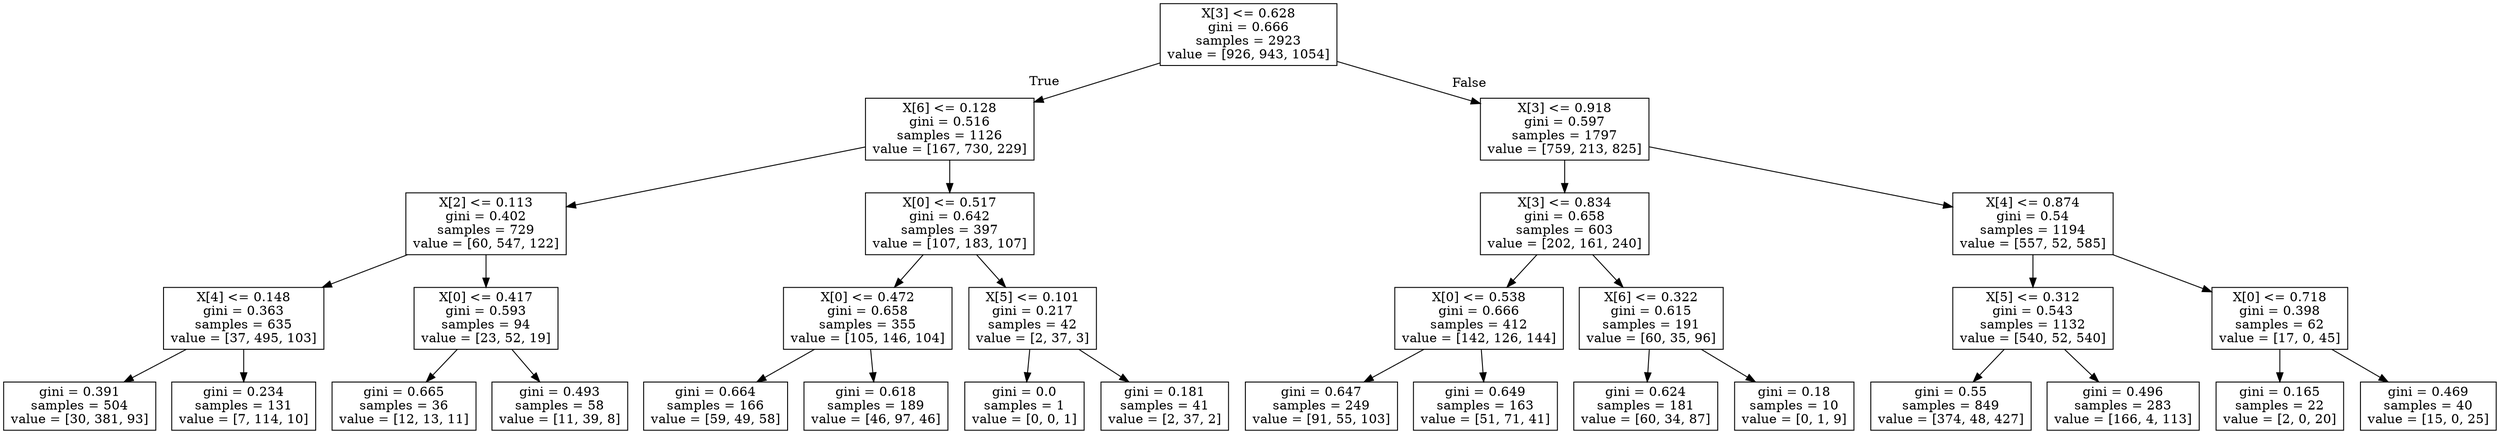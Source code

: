 digraph Tree {
node [shape=box] ;
0 [label="X[3] <= 0.628\ngini = 0.666\nsamples = 2923\nvalue = [926, 943, 1054]"] ;
1 [label="X[6] <= 0.128\ngini = 0.516\nsamples = 1126\nvalue = [167, 730, 229]"] ;
0 -> 1 [labeldistance=2.5, labelangle=45, headlabel="True"] ;
2 [label="X[2] <= 0.113\ngini = 0.402\nsamples = 729\nvalue = [60, 547, 122]"] ;
1 -> 2 ;
3 [label="X[4] <= 0.148\ngini = 0.363\nsamples = 635\nvalue = [37, 495, 103]"] ;
2 -> 3 ;
4 [label="gini = 0.391\nsamples = 504\nvalue = [30, 381, 93]"] ;
3 -> 4 ;
5 [label="gini = 0.234\nsamples = 131\nvalue = [7, 114, 10]"] ;
3 -> 5 ;
6 [label="X[0] <= 0.417\ngini = 0.593\nsamples = 94\nvalue = [23, 52, 19]"] ;
2 -> 6 ;
7 [label="gini = 0.665\nsamples = 36\nvalue = [12, 13, 11]"] ;
6 -> 7 ;
8 [label="gini = 0.493\nsamples = 58\nvalue = [11, 39, 8]"] ;
6 -> 8 ;
9 [label="X[0] <= 0.517\ngini = 0.642\nsamples = 397\nvalue = [107, 183, 107]"] ;
1 -> 9 ;
10 [label="X[0] <= 0.472\ngini = 0.658\nsamples = 355\nvalue = [105, 146, 104]"] ;
9 -> 10 ;
11 [label="gini = 0.664\nsamples = 166\nvalue = [59, 49, 58]"] ;
10 -> 11 ;
12 [label="gini = 0.618\nsamples = 189\nvalue = [46, 97, 46]"] ;
10 -> 12 ;
13 [label="X[5] <= 0.101\ngini = 0.217\nsamples = 42\nvalue = [2, 37, 3]"] ;
9 -> 13 ;
14 [label="gini = 0.0\nsamples = 1\nvalue = [0, 0, 1]"] ;
13 -> 14 ;
15 [label="gini = 0.181\nsamples = 41\nvalue = [2, 37, 2]"] ;
13 -> 15 ;
16 [label="X[3] <= 0.918\ngini = 0.597\nsamples = 1797\nvalue = [759, 213, 825]"] ;
0 -> 16 [labeldistance=2.5, labelangle=-45, headlabel="False"] ;
17 [label="X[3] <= 0.834\ngini = 0.658\nsamples = 603\nvalue = [202, 161, 240]"] ;
16 -> 17 ;
18 [label="X[0] <= 0.538\ngini = 0.666\nsamples = 412\nvalue = [142, 126, 144]"] ;
17 -> 18 ;
19 [label="gini = 0.647\nsamples = 249\nvalue = [91, 55, 103]"] ;
18 -> 19 ;
20 [label="gini = 0.649\nsamples = 163\nvalue = [51, 71, 41]"] ;
18 -> 20 ;
21 [label="X[6] <= 0.322\ngini = 0.615\nsamples = 191\nvalue = [60, 35, 96]"] ;
17 -> 21 ;
22 [label="gini = 0.624\nsamples = 181\nvalue = [60, 34, 87]"] ;
21 -> 22 ;
23 [label="gini = 0.18\nsamples = 10\nvalue = [0, 1, 9]"] ;
21 -> 23 ;
24 [label="X[4] <= 0.874\ngini = 0.54\nsamples = 1194\nvalue = [557, 52, 585]"] ;
16 -> 24 ;
25 [label="X[5] <= 0.312\ngini = 0.543\nsamples = 1132\nvalue = [540, 52, 540]"] ;
24 -> 25 ;
26 [label="gini = 0.55\nsamples = 849\nvalue = [374, 48, 427]"] ;
25 -> 26 ;
27 [label="gini = 0.496\nsamples = 283\nvalue = [166, 4, 113]"] ;
25 -> 27 ;
28 [label="X[0] <= 0.718\ngini = 0.398\nsamples = 62\nvalue = [17, 0, 45]"] ;
24 -> 28 ;
29 [label="gini = 0.165\nsamples = 22\nvalue = [2, 0, 20]"] ;
28 -> 29 ;
30 [label="gini = 0.469\nsamples = 40\nvalue = [15, 0, 25]"] ;
28 -> 30 ;
}